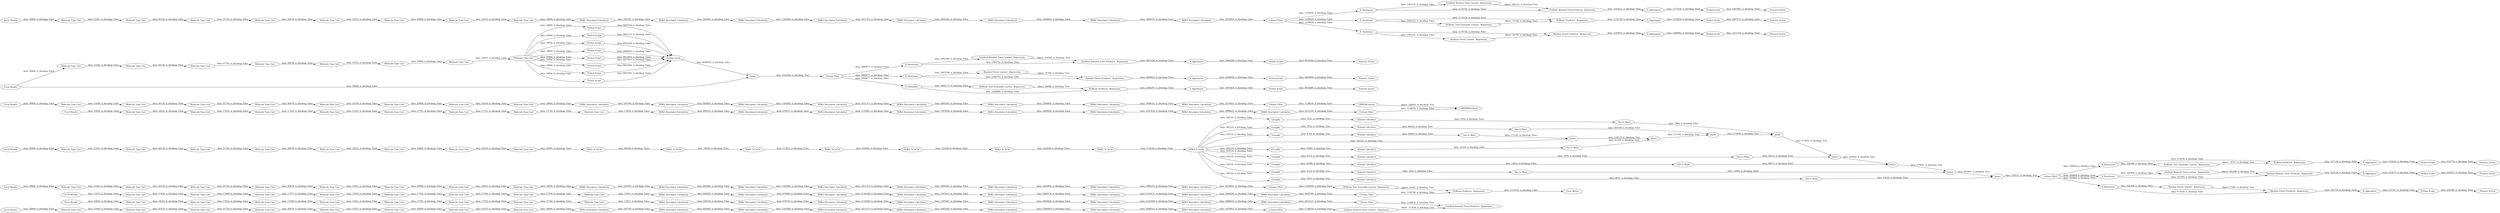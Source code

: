 digraph {
	"3730948471599335639_10" [label="Molecule Type Cast"]
	"3730948471599335639_3" [label="Molecule Type Cast"]
	"3802261022804891847_9" [label="Molecule Type Cast"]
	"5393293555312536715_305" [label=Joiner]
	"-7579603447681156115_264" [label="Python Script"]
	"-7579603447681156115_742" [label=X_Partitioner]
	"-8264854568859441369_3" [label="Molecule Type Cast"]
	"3071027856638319222_304" [label="Gradient Boosted Trees Predictor _Regression_"]
	"-2043628745505118611_5" [label="Molecule Type Cast"]
	"3071027856638319222_757" [label="Excel Reader"]
	"2781480098778202135_6" [label="Molecule Type Cast"]
	"5393293555312536715_290" [label="One to Many"]
	"5393293555312536715_302" [label=Joiner]
	"-848338616249707172_744" [label="RDKit Descriptor Calculation"]
	"5393293555312536715_281" [label=Joiner]
	"-5966012446378563935_746" [label="RDKit Descriptor Calculation"]
	"3775347701658172525_257" [label="Python Script"]
	"5393293555312536715_300" [label="Domain Calculator"]
	"-7579603447681156115_756" [label=X_Aggregator]
	"3775347701658172525_256" [label="Numeric Scorer"]
	"-5543402014781408283_747" [label="RDKit Descriptor Calculation"]
	"-3610667123343653113_747" [label="RDKit Descriptor Calculation"]
	"-8264854568859441369_7" [label="Molecule Type Cast"]
	"-8264854568859441369_4" [label="Molecule Type Cast"]
	"1085860321896281124_264" [label="Python Script"]
	"-1514715370543470877_6" [label="Molecule Type Cast"]
	"1085860321896281124_255" [label="Random Forest Predictor _Regression_"]
	"4014283109573944243_10" [label="Molecule Type Cast"]
	"5393293555312536715_266" [label=GroupBy]
	"-7579603447681156115_890" [label="Excel Reader"]
	"3071027856638319222_781" [label=LIBSVMPredictor]
	"-7579603447681156115_237" [label="Numeric Scorer"]
	"-2043628745505118611_9" [label="Molecule Type Cast"]
	"-4916897086493720189_743" [label="RDKit Descriptor Calculation"]
	"5393293555312536715_301" [label="Domain Calculator"]
	"5393293555312536715_297" [label="Domain Calculator"]
	"-5543402014781408283_744" [label="RDKit Descriptor Calculation"]
	"1579533992201031975_9" [label="Molecule Type Cast"]
	"4014283109573944243_4" [label="Molecule Type Cast"]
	"5393293555312536715_283" [label=GroupBy]
	"-848338616249707172_742" [label="RDKit Descriptor Calculation"]
	"7988508313522417751_746" [label="RDKit Descriptor Calculation"]
	"1085860321896281124_750" [label="Gradient Boosted Trees Learner _Regression_"]
	"1435016378366717046_15" [label="RDKit To InChI"]
	"1435016378366717046_19" [label="RDKit To InChI"]
	"7355737278928827007_4" [label="Molecule Type Cast"]
	"2781480098778202135_4" [label="Molecule Type Cast"]
	"1085860321896281124_744" [label="Python Script"]
	"1435016378366717046_18" [label="RDKit To InChI"]
	"5393293555312536715_284" [label="One to Many"]
	"-5543402014781408283_742" [label="RDKit Descriptor Calculation"]
	"1085860321896281124_254" [label="Random Forest Learner _Regression_"]
	"-7579603447681156115_254" [label="Random Forest Learner _Regression_"]
	"3775347701658172525_748" [label=X_Partitioner]
	"-5543402014781408283_743" [label="RDKit Descriptor Calculation"]
	"5393293555312536715_299" [label="Domain Calculator"]
	"-5966012446378563935_747" [label="RDKit Descriptor Calculation"]
	"3775347701658172525_254" [label="Random Forest Learner _Regression_"]
	"3775347701658172525_168" [label="Python Script"]
	"-5966012446378563935_740" [label="RDKit Descriptor Calculation"]
	"1579533992201031975_5" [label="Molecule Type Cast"]
	"-7579603447681156115_749" [label=X_Partitioner]
	"3775347701658172525_255" [label="Random Forest Predictor _Regression_"]
	"7988508313522417751_747" [label="RDKit Descriptor Calculation"]
	"5393293555312536715_289" [label=GroupBy]
	"6871528021431679624_743" [label="RDKit Descriptor Calculation"]
	"1435016378366717046_13" [label="RDKit To InChI"]
	"-8274211924626644275_147" [label="Python Script"]
	"-3610667123343653113_744" [label="RDKit Descriptor Calculation"]
	"5393293555312536715_304" [label=Joiner]
	"2781480098778202135_5" [label="Molecule Type Cast"]
	"-8264854568859441369_10" [label="Molecule Type Cast"]
	"2781480098778202135_3" [label="Molecule Type Cast"]
	"3071027856638319222_754" [label="Column Filter"]
	"5393293555312536715_288" [label="One to Many"]
	"7988508313522417751_741" [label="RDKit Descriptor Calculation"]
	"2781480098778202135_10" [label="Molecule Type Cast"]
	"1435016378366717046_17" [label="RDKit To InChI"]
	"1085860321896281124_263" [label="Gradient Boosted Trees Predictor _Regression_"]
	"3730948471599335639_5" [label="Molecule Type Cast"]
	"1085860321896281124_749" [label=X_Partitioner]
	"5393293555312536715_293" [label="Domain Calculator"]
	"3775347701658172525_237" [label="Numeric Scorer"]
	"6871528021431679624_744" [label="RDKit Descriptor Calculation"]
	"4014283109573944243_6" [label="Molecule Type Cast"]
	"-7579603447681156115_743" [label=X_Aggregator]
	"-848338616249707172_740" [label="RDKit Descriptor Calculation"]
	"-7579603447681156115_745" [label=X_Partitioner]
	"3730948471599335639_7" [label="Molecule Type Cast"]
	"-4916897086493720189_740" [label="RDKit Descriptor Calculation"]
	"-7579603447681156115_265" [label="Numeric Scorer"]
	"3802261022804891847_6" [label="Molecule Type Cast"]
	"-3610667123343653113_746" [label="RDKit Descriptor Calculation"]
	"3071027856638319222_777" [label="Excel Reader"]
	"-4916897086493720189_745" [label="RDKit Descriptor Calculation"]
	"-1514715370543470877_9" [label="Molecule Type Cast"]
	"3802261022804891847_7" [label="Molecule Type Cast"]
	"-5543402014781408283_745" [label="RDKit Descriptor Calculation"]
	"1085860321896281124_265" [label="Numeric Scorer"]
	"3775347701658172525_750" [label="Gradient Boosted Trees Learner _Regression_"]
	"1085860321896281124_743" [label=X_Aggregator]
	"-8264854568859441369_5" [label="Molecule Type Cast"]
	"-2043628745505118611_7" [label="Molecule Type Cast"]
	"3775347701658172525_265" [label="Numeric Scorer"]
	"2781480098778202135_9" [label="Molecule Type Cast"]
	"-2043628745505118611_4" [label="Molecule Type Cast"]
	"7355737278928827007_3" [label="Molecule Type Cast"]
	"4014283109573944243_9" [label="Molecule Type Cast"]
	"7355737278928827007_8" [label="Molecule Type Cast"]
	"-5543402014781408283_740" [label="RDKit Descriptor Calculation"]
	"1085860321896281124_256" [label="Numeric Scorer"]
	"3071027856638319222_764" [label="XGBoost Predictor _Regression_"]
	"-1514715370543470877_5" [label="Molecule Type Cast"]
	"-5966012446378563935_745" [label="RDKit Descriptor Calculation"]
	"-5966012446378563935_743" [label="RDKit Descriptor Calculation"]
	"-8274211924626644275_150" [label="Python Script"]
	"-848338616249707172_745" [label="RDKit Descriptor Calculation"]
	"6871528021431679624_745" [label="RDKit Descriptor Calculation"]
	"3730948471599335639_8" [label="Molecule Type Cast"]
	"5393293555312536715_285" [label=GroupBy]
	"-848338616249707172_746" [label="RDKit Descriptor Calculation"]
	"-7579603447681156115_750" [label="Gradient Boosted Trees Learner _Regression_"]
	"1085860321896281124_746" [label=X_Aggregator]
	"7988508313522417751_743" [label="RDKit Descriptor Calculation"]
	"-8274211924626644275_149" [label="Python Script"]
	"5393293555312536715_291" [label="One to Many"]
	"-7579603447681156115_168" [label="Python Script"]
	"1435016378366717046_14" [label="RDKit To InChI"]
	"-7579603447681156115_235" [label="XGBoost Predictor _Regression_"]
	"-848338616249707172_741" [label="RDKit Descriptor Calculation"]
	"5393293555312536715_295" [label="Domain Calculator"]
	"3775347701658172525_745" [label=X_Aggregator]
	"5393293555312536715_262" [label=GroupBy]
	"1579533992201031975_7" [label="Molecule Type Cast"]
	"-4916897086493720189_746" [label="RDKit Descriptor Calculation"]
	"-7579603447681156115_263" [label="Gradient Boosted Trees Predictor _Regression_"]
	"5393293555312536715_292" [label=GroupBy]
	"-8264854568859441369_6" [label="Molecule Type Cast"]
	"4014283109573944243_5" [label="Molecule Type Cast"]
	"6871528021431679624_742" [label="RDKit Descriptor Calculation"]
	"5393293555312536715_298" [label="Domain Calculator"]
	"3730948471599335639_9" [label="Molecule Type Cast"]
	"1579533992201031975_6" [label="Molecule Type Cast"]
	"3775347701658172525_238" [label="XGBoost Tree Ensemble Learner _Regression_"]
	"5393293555312536715_264" [label="One to Many"]
	"-4916897086493720189_747" [label="RDKit Descriptor Calculation"]
	"3775347701658172525_743" [label=X_Aggregator]
	"-7579603447681156115_255" [label="Random Forest Predictor _Regression_"]
	"3802261022804891847_10" [label="Molecule Type Cast"]
	"-8274211924626644275_163" [label="Python Script"]
	"-5966012446378563935_741" [label="RDKit Descriptor Calculation"]
	"4014283109573944243_8" [label="Molecule Type Cast"]
	"-5543402014781408283_746" [label="RDKit Descriptor Calculation"]
	"3802261022804891847_8" [label="Molecule Type Cast"]
	"-3610667123343653113_742" [label="RDKit Descriptor Calculation"]
	"3071027856638319222_763" [label="XGBoost Tree Ensemble Learner _Regression_"]
	"3071027856638319222_762" [label="Column Filter"]
	"-8274211924626644275_162" [label="Python Script"]
	"3730948471599335639_6" [label="Molecule Type Cast"]
	"3775347701658172525_264" [label="Python Script"]
	"3071027856638319222_759" [label="Column Filter"]
	"3071027856638319222_780" [label=LIBSVMLearner]
	"1579533992201031975_3" [label="Molecule Type Cast"]
	"-8274211924626644275_146" [label="Python Script"]
	"-1514715370543470877_17" [label="Molecule Type Cast"]
	"7355737278928827007_6" [label="Molecule Type Cast"]
	"1435016378366717046_20" [label="RDKit To InChI"]
	"-7579603447681156115_238" [label="XGBoost Tree Ensemble Learner _Regression_"]
	"-7579603447681156115_754" [label="Column Filter"]
	"5393293555312536715_267" [label="One to Many"]
	"7355737278928827007_7" [label="Molecule Type Cast"]
	"-8274211924626644275_148" [label="Python Script"]
	"3802261022804891847_3" [label="Molecule Type Cast"]
	"1085860321896281124_754" [label="Column Filter"]
	"1085860321896281124_240" [label="Excel Reader"]
	"-848338616249707172_747" [label="RDKit Descriptor Calculation"]
	"3775347701658172525_749" [label=X_Aggregator]
	"6871528021431679624_741" [label="RDKit Descriptor Calculation"]
	"3071027856638319222_760" [label="Excel Reader"]
	"4014283109573944243_3" [label="Molecule Type Cast"]
	"2781480098778202135_7" [label="Molecule Type Cast"]
	"-2043628745505118611_3" [label="Molecule Type Cast"]
	"3071027856638319222_303" [label="Gradient Boosted Trees Learner _Regression_"]
	"5393293555312536715_287" [label=GroupBy]
	"5393293555312536715_263" [label="One to Many"]
	"5393293555312536715_282" [label=Joiner]
	"3802261022804891847_5" [label="Molecule Type Cast"]
	"3775347701658172525_263" [label="Gradient Boosted Trees Predictor _Regression_"]
	"5393293555312536715_279" [label=Joiner]
	"-4916897086493720189_742" [label="RDKit Descriptor Calculation"]
	"7355737278928827007_9" [label="Molecule Type Cast"]
	"-8264854568859441369_8" [label="Molecule Type Cast"]
	"-1514715370543470877_16" [label="Molecule Type Cast"]
	"3071027856638319222_783" [label="Excel Writer"]
	"-3610667123343653113_740" [label="RDKit Descriptor Calculation"]
	"-2043628745505118611_8" [label="Molecule Type Cast"]
	"3775347701658172525_744" [label=X_Partitioner]
	"3730948471599335639_4" [label="Molecule Type Cast"]
	"7988508313522417751_744" [label="RDKit Descriptor Calculation"]
	"3775347701658172525_240" [label="Excel Reader"]
	"-848338616249707172_743" [label="RDKit Descriptor Calculation"]
	"-8274211924626644275_164" [label="Python Script"]
	"-1514715370543470877_15" [label="Molecule Type Cast"]
	"3071027856638319222_310" [label="Excel Reader"]
	"5393293555312536715_303" [label=Joiner]
	"3071027856638319222_756" [label="Column Filter"]
	"-7579603447681156115_256" [label="Numeric Scorer"]
	"1579533992201031975_4" [label="Molecule Type Cast"]
	"5393293555312536715_280" [label=Joiner]
	"6871528021431679624_740" [label="RDKit Descriptor Calculation"]
	"-3610667123343653113_741" [label="RDKit Descriptor Calculation"]
	"1579533992201031975_10" [label="Molecule Type Cast"]
	"1085860321896281124_756" [label=X_Aggregator]
	"-5966012446378563935_744" [label="RDKit Descriptor Calculation"]
	"3071027856638319222_776" [label="Excel Reader"]
	"-2043628745505118611_6" [label="Molecule Type Cast"]
	"-8264854568859441369_9" [label="Molecule Type Cast"]
	"-7579603447681156115_744" [label="Python Script"]
	"5393293555312536715_265" [label=GroupBy]
	"2781480098778202135_8" [label="Molecule Type Cast"]
	"3802261022804891847_4" [label="Molecule Type Cast"]
	"3775347701658172525_754" [label="Column Filter"]
	"-2043628745505118611_10" [label="Molecule Type Cast"]
	"-3610667123343653113_745" [label="RDKit Descriptor Calculation"]
	"3071027856638319222_302" [label="Excel Reader"]
	"3775347701658172525_742" [label=X_Partitioner]
	"1085860321896281124_235" [label="XGBoost Predictor _Regression_"]
	"1579533992201031975_8" [label="Molecule Type Cast"]
	"-1514715370543470877_4" [label="Molecule Type Cast"]
	"4014283109573944243_7" [label="Molecule Type Cast"]
	"1085860321896281124_238" [label="XGBoost Tree Ensemble Learner _Regression_"]
	"-3610667123343653113_743" [label="RDKit Descriptor Calculation"]
	"5393293555312536715_286" [label="One to Many"]
	"-7579603447681156115_746" [label=X_Aggregator]
	"3775347701658172525_752" [label=Joiner]
	"7988508313522417751_745" [label="RDKit Descriptor Calculation"]
	"6871528021431679624_747" [label="RDKit Descriptor Calculation"]
	"-5966012446378563935_742" [label="RDKit Descriptor Calculation"]
	"3775347701658172525_235" [label="XGBoost Predictor _Regression_"]
	"-1514715370543470877_3" [label="Molecule Type Cast"]
	"6871528021431679624_746" [label="RDKit Descriptor Calculation"]
	"-5543402014781408283_741" [label="RDKit Descriptor Calculation"]
	"1085860321896281124_168" [label="Python Script"]
	"7988508313522417751_740" [label="RDKit Descriptor Calculation"]
	"3071027856638319222_773" [label="Column Filter"]
	"7355737278928827007_10" [label="Molecule Type Cast"]
	"-4916897086493720189_741" [label="RDKit Descriptor Calculation"]
	"-4916897086493720189_744" [label="RDKit Descriptor Calculation"]
	"1435016378366717046_16" [label="RDKit To InChI"]
	"3071027856638319222_779" [label="Column Filter"]
	"7988508313522417751_742" [label="RDKit Descriptor Calculation"]
	"5393293555312536715_296" [label="Domain Calculator"]
	"1085860321896281124_237" [label="Numeric Scorer"]
	"1085860321896281124_742" [label=X_Partitioner]
	"-8274211924626644275_165" [label="Python Script"]
	"7355737278928827007_5" [label="Molecule Type Cast"]
	"1085860321896281124_745" [label=X_Partitioner]
	"3775347701658172525_754" -> "3775347701658172525_748" [label="data: 2600677; is_blocking: False"]
	"3802261022804891847_9" -> "3802261022804891847_10" [label="data: 17739; is_blocking: False"]
	"1435016378366717046_18" -> "1435016378366717046_19" [label="data: 162048; is_blocking: False"]
	"-848338616249707172_746" -> "-848338616249707172_747" [label="data: 3006552; is_blocking: False"]
	"-8264854568859441369_4" -> "-8264854568859441369_5" [label="data: 17922; is_blocking: False"]
	"5393293555312536715_296" -> "5393293555312536715_263" [label="data: 14194; is_blocking: False"]
	"7355737278928827007_3" -> "7355737278928827007_4" [label="data: 18223; is_blocking: False"]
	"1579533992201031975_4" -> "1579533992201031975_5" [label="data: 40124; is_blocking: False"]
	"3775347701658172525_752" -> "3775347701658172525_754" [label="data: 2552024; is_blocking: True"]
	"-5543402014781408283_741" -> "-5543402014781408283_742" [label="data: 670574; is_blocking: False"]
	"4014283109573944243_10" -> "-3610667123343653113_740" [label="data: 18994; is_blocking: False"]
	"5393293555312536715_279" -> "5393293555312536715_280" [label="data: 239722; is_blocking: True"]
	"6871528021431679624_747" -> "3071027856638319222_762" [label="data: 3450790; is_blocking: False"]
	"1085860321896281124_745" -> "1085860321896281124_254" [label="data: 1301431; is_blocking: False"]
	"3071027856638319222_756" -> "3071027856638319222_304" [label="data: 1238878; is_blocking: False"]
	"-7579603447681156115_749" -> "-7579603447681156115_263" [label="data: 515540; is_blocking: False"]
	"4014283109573944243_7" -> "4014283109573944243_8" [label="data: 35350; is_blocking: False"]
	"1435016378366717046_20" -> "5393293555312536715_283" [label="data: 182535; is_blocking: False"]
	"2781480098778202135_4" -> "2781480098778202135_5" [label="data: 40124; is_blocking: False"]
	"-3610667123343653113_741" -> "-3610667123343653113_742" [label="data: 693863; is_blocking: False"]
	"-2043628745505118611_10" -> "7988508313522417751_740" [label="data: 18994; is_blocking: False"]
	"-2043628745505118611_9" -> "-2043628745505118611_10" [label="data: 24355; is_blocking: False"]
	"2781480098778202135_9" -> "2781480098778202135_10" [label="data: 24355; is_blocking: False"]
	"4014283109573944243_8" -> "4014283109573944243_9" [label="data: 26808; is_blocking: False"]
	"1085860321896281124_756" -> "1085860321896281124_264" [label="data: 1377630; is_blocking: False"]
	"1435016378366717046_13" -> "1435016378366717046_14" [label="data: 68248; is_blocking: False"]
	"5393293555312536715_281" -> "5393293555312536715_282" [label="data: 571866; is_blocking: True"]
	"6871528021431679624_743" -> "6871528021431679624_744" [label="data: 1597613; is_blocking: False"]
	"-1514715370543470877_5" -> "-1514715370543470877_6" [label="data: 41759; is_blocking: False"]
	"-5543402014781408283_742" -> "-5543402014781408283_743" [label="data: 1135090; is_blocking: False"]
	"7988508313522417751_744" -> "7988508313522417751_745" [label="data: 2085285; is_blocking: False"]
	"1085860321896281124_240" -> "1579533992201031975_3" [label="data: 56669; is_blocking: False"]
	"-8274211924626644275_162" -> "-8274211924626644275_150" [label="data: 4806645; is_blocking: False"]
	"-7579603447681156115_254" -> "-7579603447681156115_255" [label="object: 17095; is_blocking: True"]
	"3775347701658172525_255" -> "3775347701658172525_745" [label="data: 2604823; is_blocking: False"]
	"-1514715370543470877_15" -> "-1514715370543470877_16" [label="data: 26809; is_blocking: False"]
	"-7579603447681156115_745" -> "-7579603447681156115_254" [label="data: 526308; is_blocking: False"]
	"3775347701658172525_745" -> "3775347701658172525_257" [label="data: 2498859; is_blocking: False"]
	"3730948471599335639_7" -> "3730948471599335639_8" [label="data: 35351; is_blocking: False"]
	"1435016378366717046_20" -> "5393293555312536715_266" [label="data: 182535; is_blocking: False"]
	"5393293555312536715_290" -> "5393293555312536715_304" [label="data: 12999; is_blocking: False"]
	"3775347701658172525_264" -> "3775347701658172525_265" [label="data: 4855009; is_blocking: False"]
	"-8274211924626644275_165" -> "-8274211924626644275_150" [label="data: 4803763; is_blocking: False"]
	"3730948471599335639_10" -> "-848338616249707172_740" [label="data: 18994; is_blocking: False"]
	"-4916897086493720189_741" -> "-4916897086493720189_742" [label="data: 693865; is_blocking: False"]
	"7355737278928827007_6" -> "7355737278928827007_7" [label="data: 17621; is_blocking: False"]
	"4014283109573944243_6" -> "4014283109573944243_7" [label="data: 40078; is_blocking: False"]
	"1435016378366717046_20" -> "5393293555312536715_262" [label="data: 182535; is_blocking: False"]
	"3071027856638319222_780" -> "3071027856638319222_781" [label="object: 146643; is_blocking: True"]
	"1579533992201031975_6" -> "1579533992201031975_7" [label="data: 40078; is_blocking: False"]
	"3730948471599335639_5" -> "3730948471599335639_6" [label="data: 41759; is_blocking: False"]
	"1085860321896281124_750" -> "1085860321896281124_263" [label="object: 284123; is_blocking: True"]
	"-1514715370543470877_4" -> "-1514715370543470877_5" [label="data: 40124; is_blocking: False"]
	"2781480098778202135_10" -> "-8274211924626644275_163" [label="data: 18994; is_blocking: False"]
	"5393293555312536715_297" -> "5393293555312536715_267" [label="data: 2550; is_blocking: False"]
	"-7579603447681156115_744" -> "-7579603447681156115_256" [label="data: 656786; is_blocking: False"]
	"-8274211924626644275_164" -> "-8274211924626644275_150" [label="data: 4803644; is_blocking: False"]
	"3802261022804891847_7" -> "3802261022804891847_8" [label="data: 17702; is_blocking: False"]
	"3071027856638319222_763" -> "3071027856638319222_764" [label="object: 31402; is_blocking: True"]
	"2781480098778202135_6" -> "2781480098778202135_7" [label="data: 40078; is_blocking: False"]
	"7355737278928827007_10" -> "-5543402014781408283_740" [label="data: 17817; is_blocking: False"]
	"-5543402014781408283_740" -> "-5543402014781408283_741" [label="data: 208359; is_blocking: False"]
	"5393293555312536715_304" -> "5393293555312536715_305" [label="data: 687801; is_blocking: True"]
	"7355737278928827007_4" -> "7355737278928827007_5" [label="data: 17922; is_blocking: False"]
	"1579533992201031975_8" -> "1579533992201031975_9" [label="data: 26809; is_blocking: False"]
	"1085860321896281124_749" -> "1085860321896281124_263" [label="data: 1174731; is_blocking: False"]
	"1435016378366717046_16" -> "1435016378366717046_17" [label="data: 105004; is_blocking: False"]
	"-2043628745505118611_4" -> "-2043628745505118611_5" [label="data: 40124; is_blocking: False"]
	"2781480098778202135_10" -> "-8274211924626644275_164" [label="data: 18994; is_blocking: False"]
	"3775347701658172525_168" -> "3775347701658172525_237" [label="data: 4854686; is_blocking: False"]
	"3775347701658172525_742" -> "3775347701658172525_238" [label="data: 2464171; is_blocking: False"]
	"-4916897086493720189_747" -> "1085860321896281124_754" [label="data: 3470854; is_blocking: False"]
	"5393293555312536715_299" -> "5393293555312536715_288" [label="data: 12835; is_blocking: False"]
	"1435016378366717046_15" -> "1435016378366717046_16" [label="data: 117852; is_blocking: False"]
	"7988508313522417751_742" -> "7988508313522417751_743" [label="data: 1183405; is_blocking: False"]
	"1085860321896281124_743" -> "1085860321896281124_168" [label="data: 1378018; is_blocking: False"]
	"-7579603447681156115_743" -> "-7579603447681156115_168" [label="data: 533016; is_blocking: False"]
	"3775347701658172525_257" -> "3775347701658172525_256" [label="data: 4859006; is_blocking: False"]
	"5393293555312536715_301" -> "5393293555312536715_290" [label="data: 3342; is_blocking: False"]
	"-8274211924626644275_148" -> "-8274211924626644275_150" [label="data: 4817921; is_blocking: False"]
	"5393293555312536715_287" -> "5393293555312536715_299" [label="data: 16388; is_blocking: True"]
	"-4916897086493720189_743" -> "-4916897086493720189_744" [label="data: 1611372; is_blocking: False"]
	"5393293555312536715_289" -> "5393293555312536715_301" [label="data: 4122; is_blocking: True"]
	"3775347701658172525_238" -> "3775347701658172525_235" [label="object: 44640; is_blocking: True"]
	"3775347701658172525_240" -> "3775347701658172525_752" [label="data: 56668; is_blocking: False"]
	"-1514715370543470877_16" -> "-1514715370543470877_17" [label="data: 24355; is_blocking: False"]
	"-1514715370543470877_3" -> "-1514715370543470877_4" [label="data: 51441; is_blocking: False"]
	"-8274211924626644275_147" -> "-8274211924626644275_150" [label="data: 4805534; is_blocking: False"]
	"5393293555312536715_298" -> "5393293555312536715_284" [label="data: 7876; is_blocking: False"]
	"-8264854568859441369_6" -> "-8264854568859441369_7" [label="data: 17621; is_blocking: False"]
	"6871528021431679624_746" -> "6871528021431679624_747" [label="data: 2988290; is_blocking: False"]
	"1435016378366717046_20" -> "5393293555312536715_292" [label="data: 182535; is_blocking: False"]
	"-5966012446378563935_742" -> "-5966012446378563935_743" [label="data: 1135093; is_blocking: False"]
	"1085860321896281124_754" -> "1085860321896281124_742" [label="data: 1239929; is_blocking: False"]
	"2781480098778202135_10" -> "-8274211924626644275_149" [label="data: 18994; is_blocking: False"]
	"-7579603447681156115_168" -> "-7579603447681156115_237" [label="data: 652770; is_blocking: False"]
	"3071027856638319222_762" -> "3071027856638319222_764" [label="data: 1238784; is_blocking: False"]
	"-7579603447681156115_238" -> "-7579603447681156115_235" [label="object: 19717; is_blocking: True"]
	"-8274211924626644275_150" -> "3775347701658172525_752" [label="data: 4839055; is_blocking: False"]
	"5393293555312536715_295" -> "5393293555312536715_264" [label="data: 46859; is_blocking: False"]
	"5393293555312536715_267" -> "5393293555312536715_282" [label="data: 7988; is_blocking: False"]
	"2781480098778202135_10" -> "-8274211924626644275_165" [label="data: 18994; is_blocking: False"]
	"-7579603447681156115_235" -> "-7579603447681156115_743" [label="data: 517134; is_blocking: False"]
	"3730948471599335639_4" -> "3730948471599335639_5" [label="data: 40124; is_blocking: False"]
	"2781480098778202135_3" -> "2781480098778202135_4" [label="data: 51442; is_blocking: False"]
	"5393293555312536715_262" -> "5393293555312536715_296" [label="data: 15984; is_blocking: True"]
	"-7579603447681156115_745" -> "-7579603447681156115_255" [label="data: 515538; is_blocking: False"]
	"5393293555312536715_293" -> "5393293555312536715_286" [label="data: 29602; is_blocking: False"]
	"3802261022804891847_8" -> "3802261022804891847_9" [label="data: 17746; is_blocking: False"]
	"3775347701658172525_240" -> "2781480098778202135_3" [label="data: 56668; is_blocking: False"]
	"7988508313522417751_743" -> "7988508313522417751_744" [label="data: 1611372; is_blocking: False"]
	"-2043628745505118611_7" -> "-2043628745505118611_8" [label="data: 35351; is_blocking: False"]
	"-2043628745505118611_3" -> "-2043628745505118611_4" [label="data: 51442; is_blocking: False"]
	"2781480098778202135_5" -> "2781480098778202135_6" [label="data: 41756; is_blocking: False"]
	"1579533992201031975_5" -> "1579533992201031975_6" [label="data: 41759; is_blocking: False"]
	"1579533992201031975_9" -> "1579533992201031975_10" [label="data: 24355; is_blocking: False"]
	"3071027856638319222_303" -> "3071027856638319222_304" [label="object: 313038; is_blocking: True"]
	"1435016378366717046_20" -> "5393293555312536715_285" [label="data: 182535; is_blocking: False"]
	"-8264854568859441369_9" -> "-8264854568859441369_10" [label="data: 17745; is_blocking: False"]
	"-7579603447681156115_263" -> "-7579603447681156115_756" [label="data: 543134; is_blocking: False"]
	"3071027856638319222_760" -> "3802261022804891847_3" [label="data: 15571; is_blocking: False"]
	"-5543402014781408283_743" -> "-5543402014781408283_744" [label="data: 1597947; is_blocking: False"]
	"1085860321896281124_235" -> "1085860321896281124_743" [label="data: 1176138; is_blocking: False"]
	"7988508313522417751_740" -> "7988508313522417751_741" [label="data: 245787; is_blocking: False"]
	"1085860321896281124_742" -> "1085860321896281124_238" [label="data: 1301432; is_blocking: False"]
	"-848338616249707172_740" -> "-848338616249707172_741" [label="data: 245785; is_blocking: False"]
	"5393293555312536715_302" -> "5393293555312536715_303" [label="data: 616560; is_blocking: True"]
	"5393293555312536715_285" -> "5393293555312536715_293" [label="data: 4740; is_blocking: True"]
	"1085860321896281124_254" -> "1085860321896281124_255" [label="object: 26783; is_blocking: True"]
	"-3610667123343653113_743" -> "-3610667123343653113_744" [label="data: 1611371; is_blocking: False"]
	"-5543402014781408283_744" -> "-5543402014781408283_745" [label="data: 2060924; is_blocking: False"]
	"6871528021431679624_741" -> "6871528021431679624_742" [label="data: 670005; is_blocking: False"]
	"2781480098778202135_10" -> "-8274211924626644275_147" [label="data: 18994; is_blocking: False"]
	"-3610667123343653113_747" -> "3071027856638319222_773" [label="data: 3470851; is_blocking: False"]
	"3071027856638319222_779" -> "3071027856638319222_781" [label="data: 1238878; is_blocking: False"]
	"5393293555312536715_284" -> "5393293555312536715_302" [label="data: 39222; is_blocking: False"]
	"1435016378366717046_17" -> "1435016378366717046_18" [label="data: 122306; is_blocking: False"]
	"1435016378366717046_20" -> "5393293555312536715_289" [label="data: 182535; is_blocking: False"]
	"-7579603447681156115_750" -> "-7579603447681156115_263" [label="object: 166398; is_blocking: True"]
	"3071027856638319222_757" -> "-2043628745505118611_3" [label="data: 56668; is_blocking: False"]
	"3071027856638319222_759" -> "3071027856638319222_763" [label="data: 1239929; is_blocking: False"]
	"5393293555312536715_282" -> "5393293555312536715_302" [label="data: 577835; is_blocking: True"]
	"-7579603447681156115_754" -> "-7579603447681156115_745" [label="data: 540664; is_blocking: False"]
	"1085860321896281124_749" -> "1085860321896281124_750" [label="data: 1301432; is_blocking: False"]
	"5393293555312536715_286" -> "5393293555312536715_279" [label="data: 171102; is_blocking: False"]
	"-848338616249707172_747" -> "3071027856638319222_754" [label="data: 3470853; is_blocking: False"]
	"1085860321896281124_168" -> "1085860321896281124_237" [label="data: 2507471; is_blocking: False"]
	"-5543402014781408283_746" -> "-5543402014781408283_747" [label="data: 2988632; is_blocking: False"]
	"1435016378366717046_19" -> "1435016378366717046_20" [label="data: 170236; is_blocking: False"]
	"-848338616249707172_742" -> "-848338616249707172_743" [label="data: 1183406; is_blocking: False"]
	"-8274211924626644275_146" -> "-8274211924626644275_150" [label="data: 4813893; is_blocking: False"]
	"-8264854568859441369_3" -> "-8264854568859441369_4" [label="data: 18222; is_blocking: False"]
	"1085860321896281124_754" -> "1085860321896281124_745" [label="data: 1239929; is_blocking: False"]
	"2781480098778202135_10" -> "-8274211924626644275_146" [label="data: 18994; is_blocking: False"]
	"-7579603447681156115_264" -> "-7579603447681156115_265" [label="data: 652827; is_blocking: False"]
	"2781480098778202135_8" -> "2781480098778202135_9" [label="data: 26809; is_blocking: False"]
	"1085860321896281124_263" -> "1085860321896281124_756" [label="data: 1242412; is_blocking: False"]
	"4014283109573944243_9" -> "4014283109573944243_10" [label="data: 24354; is_blocking: False"]
	"3071027856638319222_773" -> "3071027856638319222_780" [label="data: 1238630; is_blocking: False"]
	"3071027856638319222_754" -> "3071027856638319222_303" [label="data: 1238630; is_blocking: False"]
	"6871528021431679624_742" -> "6871528021431679624_743" [label="data: 1134246; is_blocking: False"]
	"3802261022804891847_4" -> "3802261022804891847_5" [label="data: 17499; is_blocking: False"]
	"-7579603447681156115_756" -> "-7579603447681156115_264" [label="data: 533071; is_blocking: False"]
	"-4916897086493720189_746" -> "-4916897086493720189_747" [label="data: 3006555; is_blocking: False"]
	"3775347701658172525_750" -> "3775347701658172525_263" [label="object: 316764; is_blocking: True"]
	"3802261022804891847_5" -> "3802261022804891847_6" [label="data: 17577; is_blocking: False"]
	"-5966012446378563935_743" -> "-5966012446378563935_744" [label="data: 1597950; is_blocking: False"]
	"2781480098778202135_10" -> "-8274211924626644275_162" [label="data: 18994; is_blocking: False"]
	"3775347701658172525_748" -> "3775347701658172525_750" [label="data: 2463798; is_blocking: False"]
	"3071027856638319222_302" -> "3730948471599335639_3" [label="data: 56668; is_blocking: False"]
	"5393293555312536715_303" -> "5393293555312536715_304" [label="data: 675692; is_blocking: True"]
	"3730948471599335639_9" -> "3730948471599335639_10" [label="data: 24355; is_blocking: False"]
	"3775347701658172525_254" -> "3775347701658172525_255" [label="object: 35799; is_blocking: True"]
	"7988508313522417751_745" -> "7988508313522417751_746" [label="data: 2564994; is_blocking: False"]
	"2781480098778202135_7" -> "2781480098778202135_8" [label="data: 35351; is_blocking: False"]
	"-2043628745505118611_6" -> "-2043628745505118611_7" [label="data: 40078; is_blocking: False"]
	"1435016378366717046_20" -> "5393293555312536715_279" [label="data: 182535; is_blocking: False"]
	"5393293555312536715_291" -> "5393293555312536715_305" [label="data: 43016; is_blocking: False"]
	"-4916897086493720189_742" -> "-4916897086493720189_743" [label="data: 1183405; is_blocking: False"]
	"-7579603447681156115_742" -> "-7579603447681156115_238" [label="data: 526209; is_blocking: False"]
	"-8264854568859441369_10" -> "-5966012446378563935_740" [label="data: 17818; is_blocking: False"]
	"4014283109573944243_5" -> "4014283109573944243_6" [label="data: 41759; is_blocking: False"]
	"1435016378366717046_20" -> "5393293555312536715_265" [label="data: 182535; is_blocking: False"]
	"5393293555312536715_300" -> "5393293555312536715_291" [label="data: 8051; is_blocking: False"]
	"7355737278928827007_7" -> "7355737278928827007_8" [label="data: 17707; is_blocking: False"]
	"3802261022804891847_3" -> "3802261022804891847_4" [label="data: 17454; is_blocking: False"]
	"7355737278928827007_8" -> "7355737278928827007_9" [label="data: 17752; is_blocking: False"]
	"-5966012446378563935_740" -> "-5966012446378563935_741" [label="data: 208357; is_blocking: False"]
	"4014283109573944243_4" -> "4014283109573944243_5" [label="data: 40124; is_blocking: False"]
	"-3610667123343653113_742" -> "-3610667123343653113_743" [label="data: 1183403; is_blocking: False"]
	"-2043628745505118611_5" -> "-2043628745505118611_6" [label="data: 41758; is_blocking: False"]
	"3730948471599335639_8" -> "3730948471599335639_9" [label="data: 26809; is_blocking: False"]
	"-5966012446378563935_745" -> "-5966012446378563935_746" [label="data: 2525450; is_blocking: False"]
	"5393293555312536715_292" -> "5393293555312536715_300" [label="data: 9251; is_blocking: True"]
	"5393293555312536715_265" -> "5393293555312536715_295" [label="data: 7632; is_blocking: True"]
	"-1514715370543470877_9" -> "-1514715370543470877_15" [label="data: 35351; is_blocking: False"]
	"5393293555312536715_266" -> "5393293555312536715_297" [label="data: 3221; is_blocking: True"]
	"-7579603447681156115_742" -> "-7579603447681156115_235" [label="data: 515636; is_blocking: False"]
	"5393293555312536715_263" -> "5393293555312536715_280" [label="data: 81159; is_blocking: False"]
	"-1514715370543470877_17" -> "1435016378366717046_13" [label="data: 18995; is_blocking: False"]
	"7355737278928827007_9" -> "7355737278928827007_10" [label="data: 17744; is_blocking: False"]
	"5393293555312536715_283" -> "5393293555312536715_298" [label="data: 9374; is_blocking: True"]
	"3730948471599335639_3" -> "3730948471599335639_4" [label="data: 51440; is_blocking: False"]
	"3775347701658172525_749" -> "3775347701658172525_264" [label="data: 2496290; is_blocking: False"]
	"-3610667123343653113_740" -> "-3610667123343653113_741" [label="data: 245784; is_blocking: False"]
	"-5543402014781408283_745" -> "-5543402014781408283_746" [label="data: 2525449; is_blocking: False"]
	"3775347701658172525_742" -> "3775347701658172525_235" [label="data: 2384808; is_blocking: False"]
	"7355737278928827007_5" -> "7355737278928827007_6" [label="data: 17594; is_blocking: False"]
	"4014283109573944243_3" -> "4014283109573944243_4" [label="data: 51440; is_blocking: False"]
	"-8264854568859441369_5" -> "-8264854568859441369_6" [label="data: 17595; is_blocking: False"]
	"1579533992201031975_3" -> "1579533992201031975_4" [label="data: 51441; is_blocking: False"]
	"-4916897086493720189_745" -> "-4916897086493720189_746" [label="data: 2564995; is_blocking: False"]
	"5393293555312536715_264" -> "5393293555312536715_281" [label="data: 260100; is_blocking: False"]
	"-7579603447681156115_754" -> "-7579603447681156115_742" [label="data: 540664; is_blocking: False"]
	"-7579603447681156115_255" -> "-7579603447681156115_746" [label="data: 544778; is_blocking: False"]
	"7988508313522417751_747" -> "3071027856638319222_759" [label="data: 3470853; is_blocking: False"]
	"1085860321896281124_742" -> "1085860321896281124_235" [label="data: 1174729; is_blocking: False"]
	"1085860321896281124_744" -> "1085860321896281124_256" [label="data: 2511374; is_blocking: False"]
	"3775347701658172525_743" -> "3775347701658172525_168" [label="data: 2495820; is_blocking: False"]
	"3775347701658172525_744" -> "3775347701658172525_254" [label="data: 2463798; is_blocking: False"]
	"-848338616249707172_741" -> "-848338616249707172_742" [label="data: 693865; is_blocking: False"]
	"-3610667123343653113_744" -> "-3610667123343653113_745" [label="data: 2085283; is_blocking: False"]
	"-3610667123343653113_745" -> "-3610667123343653113_746" [label="data: 2564992; is_blocking: False"]
	"-1514715370543470877_6" -> "-1514715370543470877_9" [label="data: 40078; is_blocking: False"]
	"1435016378366717046_14" -> "1435016378366717046_15" [label="data: 78220; is_blocking: False"]
	"-8274211924626644275_163" -> "-8274211924626644275_150" [label="data: 4814239; is_blocking: False"]
	"5393293555312536715_305" -> "-7579603447681156115_754" [label="data: 728537; is_blocking: True"]
	"-5543402014781408283_747" -> "3071027856638319222_756" [label="data: 3451127; is_blocking: False"]
	"1085860321896281124_264" -> "1085860321896281124_265" [label="data: 2507081; is_blocking: False"]
	"3071027856638319222_776" -> "4014283109573944243_3" [label="data: 56669; is_blocking: False"]
	"3775347701658172525_744" -> "3775347701658172525_255" [label="data: 2384793; is_blocking: False"]
	"3071027856638319222_777" -> "-8264854568859441369_3" [label="data: 16405; is_blocking: False"]
	"1085860321896281124_746" -> "1085860321896281124_744" [label="data: 1380663; is_blocking: False"]
	"-848338616249707172_744" -> "-848338616249707172_745" [label="data: 2085284; is_blocking: False"]
	"1579533992201031975_7" -> "1579533992201031975_8" [label="data: 35351; is_blocking: False"]
	"-7579603447681156115_746" -> "-7579603447681156115_744" [label="data: 535747; is_blocking: False"]
	"3071027856638319222_764" -> "3071027856638319222_783" [label="data: 1131870; is_blocking: False"]
	"-5966012446378563935_747" -> "3071027856638319222_779" [label="data: 3451129; is_blocking: False"]
	"3775347701658172525_263" -> "3775347701658172525_749" [label="data: 2603186; is_blocking: False"]
	"3775347701658172525_235" -> "3775347701658172525_743" [label="data: 2386297; is_blocking: False"]
	"-8274211924626644275_149" -> "-8274211924626644275_150" [label="data: 4802152; is_blocking: False"]
	"6871528021431679624_740" -> "6871528021431679624_741" [label="data: 208283; is_blocking: False"]
	"-7579603447681156115_749" -> "-7579603447681156115_750" [label="data: 526306; is_blocking: False"]
	"3730948471599335639_6" -> "3730948471599335639_7" [label="data: 40078; is_blocking: False"]
	"-3610667123343653113_746" -> "-3610667123343653113_747" [label="data: 3006551; is_blocking: False"]
	"3802261022804891847_6" -> "3802261022804891847_7" [label="data: 17615; is_blocking: False"]
	"-8264854568859441369_8" -> "-8264854568859441369_9" [label="data: 17751; is_blocking: False"]
	"7988508313522417751_746" -> "7988508313522417751_747" [label="data: 3006553; is_blocking: False"]
	"1085860321896281124_238" -> "1085860321896281124_235" [label="object: 31532; is_blocking: True"]
	"-848338616249707172_745" -> "-848338616249707172_746" [label="data: 2564993; is_blocking: False"]
	"6871528021431679624_744" -> "6871528021431679624_745" [label="data: 2060578; is_blocking: False"]
	"7988508313522417751_741" -> "7988508313522417751_742" [label="data: 693864; is_blocking: False"]
	"1579533992201031975_10" -> "-4916897086493720189_740" [label="data: 18994; is_blocking: False"]
	"-8264854568859441369_7" -> "-8264854568859441369_8" [label="data: 17707; is_blocking: False"]
	"1435016378366717046_20" -> "5393293555312536715_287" [label="data: 182535; is_blocking: False"]
	"-7579603447681156115_890" -> "-1514715370543470877_3" [label="data: 56668; is_blocking: False"]
	"-5966012446378563935_744" -> "-5966012446378563935_745" [label="data: 2060924; is_blocking: False"]
	"3775347701658172525_754" -> "3775347701658172525_744" [label="data: 2600677; is_blocking: False"]
	"2781480098778202135_10" -> "-8274211924626644275_148" [label="data: 18994; is_blocking: False"]
	"-4916897086493720189_744" -> "-4916897086493720189_745" [label="data: 2085283; is_blocking: False"]
	"1085860321896281124_255" -> "1085860321896281124_746" [label="data: 1244072; is_blocking: False"]
	"3775347701658172525_748" -> "3775347701658172525_263" [label="data: 2384792; is_blocking: False"]
	"5393293555312536715_288" -> "5393293555312536715_303" [label="data: 59471; is_blocking: False"]
	"3071027856638319222_310" -> "7355737278928827007_3" [label="data: 16405; is_blocking: False"]
	"1085860321896281124_745" -> "1085860321896281124_255" [label="data: 1174730; is_blocking: False"]
	"-5966012446378563935_746" -> "-5966012446378563935_747" [label="data: 2988633; is_blocking: False"]
	"-7579603447681156115_754" -> "-7579603447681156115_749" [label="data: 540664; is_blocking: False"]
	"5393293555312536715_280" -> "5393293555312536715_281" [label="data: 317762; is_blocking: True"]
	"-2043628745505118611_8" -> "-2043628745505118611_9" [label="data: 26809; is_blocking: False"]
	"3802261022804891847_10" -> "6871528021431679624_740" [label="data: 17811; is_blocking: False"]
	"-4916897086493720189_740" -> "-4916897086493720189_741" [label="data: 245787; is_blocking: False"]
	"6871528021431679624_745" -> "6871528021431679624_746" [label="data: 2525071; is_blocking: False"]
	"-848338616249707172_743" -> "-848338616249707172_744" [label="data: 1611371; is_blocking: False"]
	"3775347701658172525_754" -> "3775347701658172525_742" [label="data: 2600677; is_blocking: False"]
	"-5966012446378563935_741" -> "-5966012446378563935_742" [label="data: 670573; is_blocking: False"]
	"1085860321896281124_754" -> "1085860321896281124_749" [label="data: 1239929; is_blocking: False"]
	rankdir=LR
}
